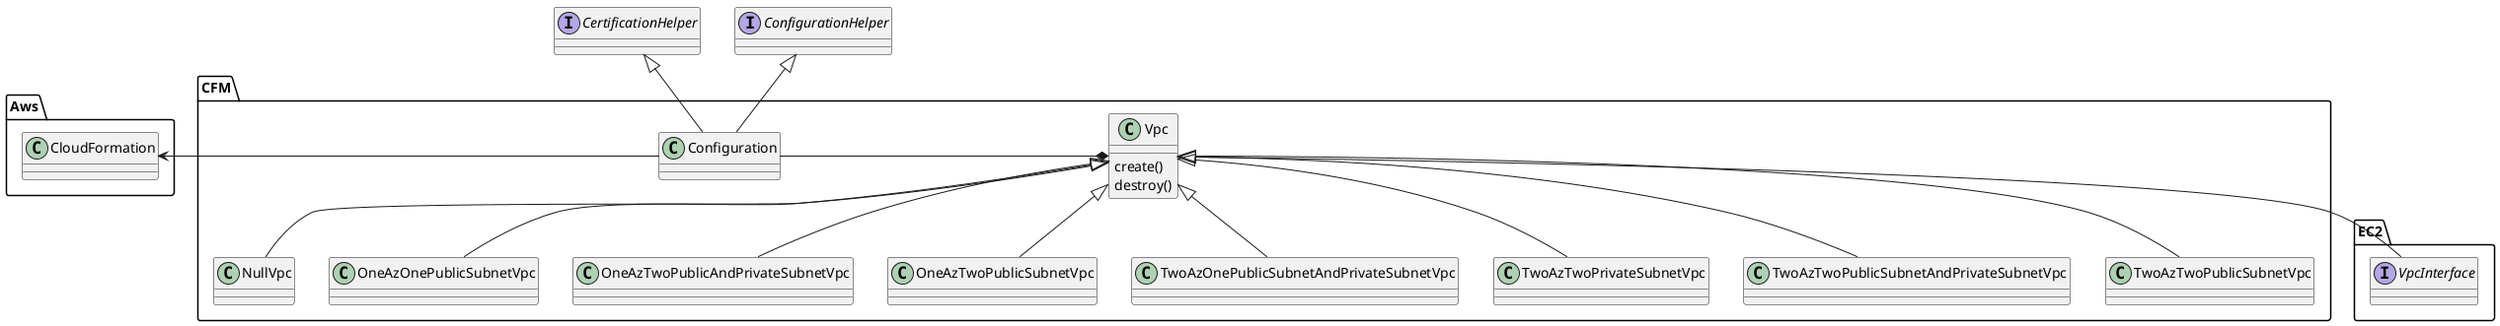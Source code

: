 @startuml

package Aws {
  class CloudFormation
}

package EC2 {
  Interface VpcInterface
}

Interface CertificationHelper
Interface ConfigurationHelper

package CFM {
  class Vpc {
    create()
    destroy()
  }

  Vpc <|-- VpcInterface
  CertificationHelper <|-- Configuration
  ConfigurationHelper <|-- Configuration
  Configuration -l-> CloudFormation
  Vpc *-l- Configuration
  Vpc <|-- NullVpc
  Vpc <|-- OneAzOnePublicSubnetVpc
  Vpc <|-- OneAzTwoPublicAndPrivateSubnetVpc
  Vpc <|-- OneAzTwoPublicSubnetVpc
  Vpc <|-- TwoAzOnePublicSubnetAndPrivateSubnetVpc
  Vpc <|-- TwoAzTwoPrivateSubnetVpc
  Vpc <|-- TwoAzTwoPublicSubnetAndPrivateSubnetVpc
  Vpc <|-- TwoAzTwoPublicSubnetVpc
}

@enduml